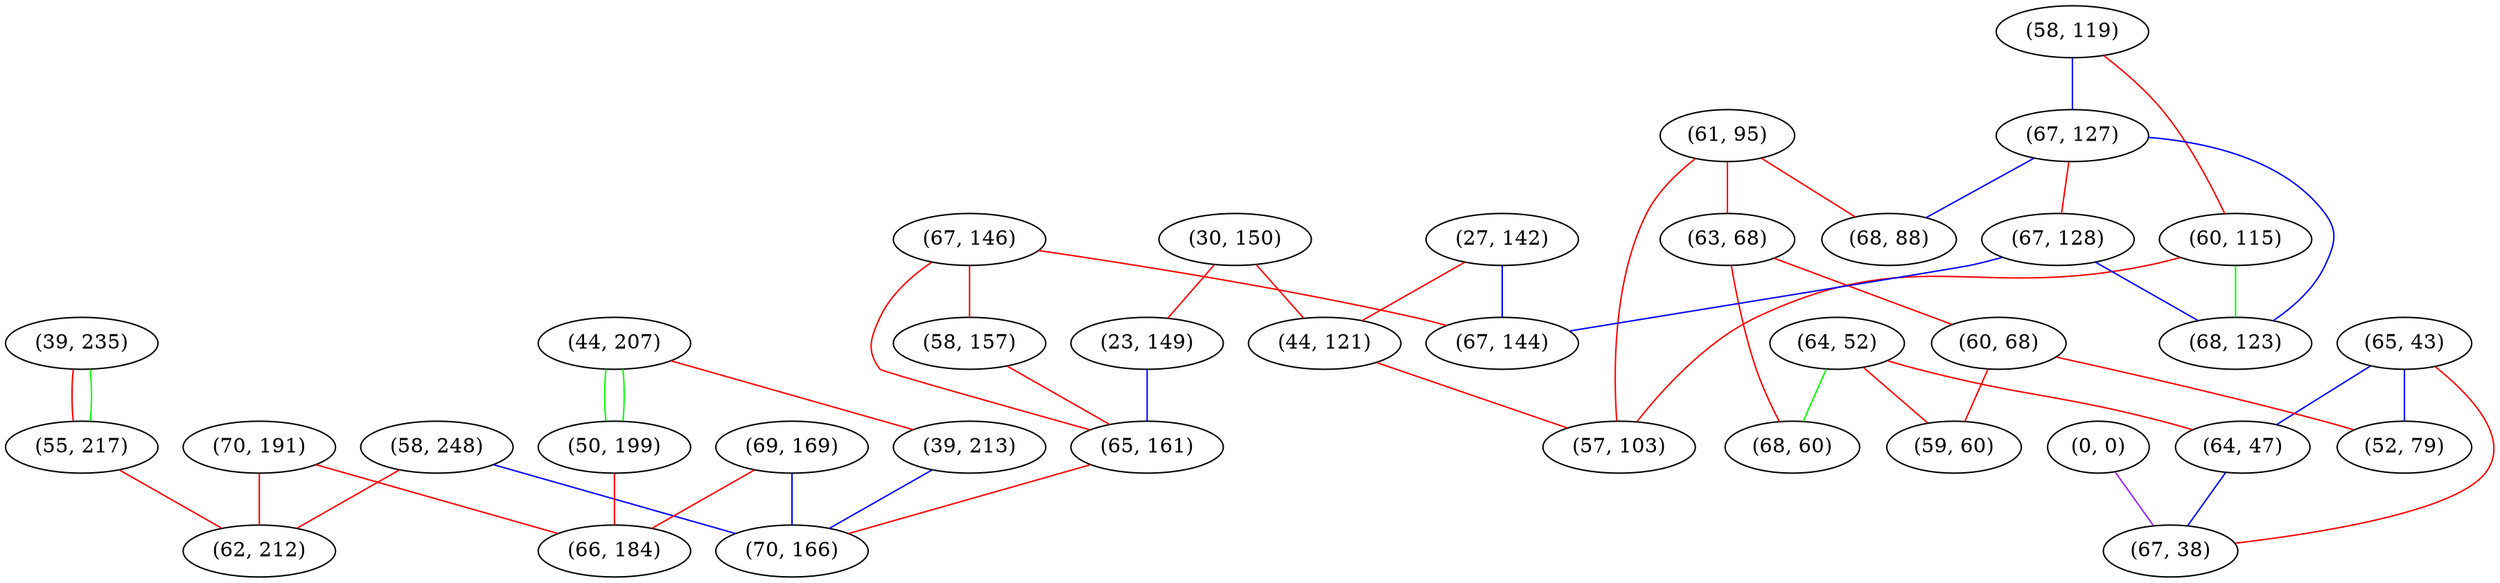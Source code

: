 graph "" {
"(58, 248)";
"(58, 119)";
"(61, 95)";
"(70, 191)";
"(30, 150)";
"(67, 127)";
"(39, 235)";
"(60, 115)";
"(55, 217)";
"(69, 169)";
"(27, 142)";
"(64, 52)";
"(63, 68)";
"(62, 212)";
"(67, 146)";
"(23, 149)";
"(68, 88)";
"(65, 43)";
"(44, 207)";
"(0, 0)";
"(64, 47)";
"(67, 128)";
"(44, 121)";
"(58, 157)";
"(68, 60)";
"(57, 103)";
"(50, 199)";
"(60, 68)";
"(67, 38)";
"(52, 79)";
"(65, 161)";
"(39, 213)";
"(70, 166)";
"(68, 123)";
"(67, 144)";
"(66, 184)";
"(59, 60)";
"(58, 248)" -- "(62, 212)"  [color=red, key=0, weight=1];
"(58, 248)" -- "(70, 166)"  [color=blue, key=0, weight=3];
"(58, 119)" -- "(67, 127)"  [color=blue, key=0, weight=3];
"(58, 119)" -- "(60, 115)"  [color=red, key=0, weight=1];
"(61, 95)" -- "(63, 68)"  [color=red, key=0, weight=1];
"(61, 95)" -- "(68, 88)"  [color=red, key=0, weight=1];
"(61, 95)" -- "(57, 103)"  [color=red, key=0, weight=1];
"(70, 191)" -- "(66, 184)"  [color=red, key=0, weight=1];
"(70, 191)" -- "(62, 212)"  [color=red, key=0, weight=1];
"(30, 150)" -- "(23, 149)"  [color=red, key=0, weight=1];
"(30, 150)" -- "(44, 121)"  [color=red, key=0, weight=1];
"(67, 127)" -- "(67, 128)"  [color=red, key=0, weight=1];
"(67, 127)" -- "(68, 123)"  [color=blue, key=0, weight=3];
"(67, 127)" -- "(68, 88)"  [color=blue, key=0, weight=3];
"(39, 235)" -- "(55, 217)"  [color=red, key=0, weight=1];
"(39, 235)" -- "(55, 217)"  [color=green, key=1, weight=2];
"(60, 115)" -- "(68, 123)"  [color=green, key=0, weight=2];
"(60, 115)" -- "(57, 103)"  [color=red, key=0, weight=1];
"(55, 217)" -- "(62, 212)"  [color=red, key=0, weight=1];
"(69, 169)" -- "(66, 184)"  [color=red, key=0, weight=1];
"(69, 169)" -- "(70, 166)"  [color=blue, key=0, weight=3];
"(27, 142)" -- "(67, 144)"  [color=blue, key=0, weight=3];
"(27, 142)" -- "(44, 121)"  [color=red, key=0, weight=1];
"(64, 52)" -- "(68, 60)"  [color=green, key=0, weight=2];
"(64, 52)" -- "(59, 60)"  [color=red, key=0, weight=1];
"(64, 52)" -- "(64, 47)"  [color=red, key=0, weight=1];
"(63, 68)" -- "(68, 60)"  [color=red, key=0, weight=1];
"(63, 68)" -- "(60, 68)"  [color=red, key=0, weight=1];
"(67, 146)" -- "(67, 144)"  [color=red, key=0, weight=1];
"(67, 146)" -- "(58, 157)"  [color=red, key=0, weight=1];
"(67, 146)" -- "(65, 161)"  [color=red, key=0, weight=1];
"(23, 149)" -- "(65, 161)"  [color=blue, key=0, weight=3];
"(65, 43)" -- "(52, 79)"  [color=blue, key=0, weight=3];
"(65, 43)" -- "(64, 47)"  [color=blue, key=0, weight=3];
"(65, 43)" -- "(67, 38)"  [color=red, key=0, weight=1];
"(44, 207)" -- "(50, 199)"  [color=green, key=0, weight=2];
"(44, 207)" -- "(50, 199)"  [color=green, key=1, weight=2];
"(44, 207)" -- "(39, 213)"  [color=red, key=0, weight=1];
"(0, 0)" -- "(67, 38)"  [color=purple, key=0, weight=4];
"(64, 47)" -- "(67, 38)"  [color=blue, key=0, weight=3];
"(67, 128)" -- "(67, 144)"  [color=blue, key=0, weight=3];
"(67, 128)" -- "(68, 123)"  [color=blue, key=0, weight=3];
"(44, 121)" -- "(57, 103)"  [color=red, key=0, weight=1];
"(58, 157)" -- "(65, 161)"  [color=red, key=0, weight=1];
"(50, 199)" -- "(66, 184)"  [color=red, key=0, weight=1];
"(60, 68)" -- "(52, 79)"  [color=red, key=0, weight=1];
"(60, 68)" -- "(59, 60)"  [color=red, key=0, weight=1];
"(65, 161)" -- "(70, 166)"  [color=red, key=0, weight=1];
"(39, 213)" -- "(70, 166)"  [color=blue, key=0, weight=3];
}
